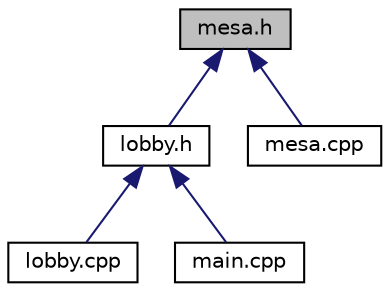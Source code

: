 digraph "mesa.h"
{
  edge [fontname="Helvetica",fontsize="10",labelfontname="Helvetica",labelfontsize="10"];
  node [fontname="Helvetica",fontsize="10",shape=record];
  Node1 [label="mesa.h",height=0.2,width=0.4,color="black", fillcolor="grey75", style="filled", fontcolor="black"];
  Node1 -> Node2 [dir="back",color="midnightblue",fontsize="10",style="solid",fontname="Helvetica"];
  Node2 [label="lobby.h",height=0.2,width=0.4,color="black", fillcolor="white", style="filled",URL="$lobby_8h.html",tooltip="Declara as funções para lobby.cpp. "];
  Node2 -> Node3 [dir="back",color="midnightblue",fontsize="10",style="solid",fontname="Helvetica"];
  Node3 [label="lobby.cpp",height=0.2,width=0.4,color="black", fillcolor="white", style="filled",URL="$lobby_8cpp.html",tooltip="Implementa as funções de lobby.h. "];
  Node2 -> Node4 [dir="back",color="midnightblue",fontsize="10",style="solid",fontname="Helvetica"];
  Node4 [label="main.cpp",height=0.2,width=0.4,color="black", fillcolor="white", style="filled",URL="$main_8cpp.html",tooltip="Método main. "];
  Node1 -> Node5 [dir="back",color="midnightblue",fontsize="10",style="solid",fontname="Helvetica"];
  Node5 [label="mesa.cpp",height=0.2,width=0.4,color="black", fillcolor="white", style="filled",URL="$mesa_8cpp.html",tooltip="Arquivo .cpp que implementa as funções de mesa.h. "];
}
